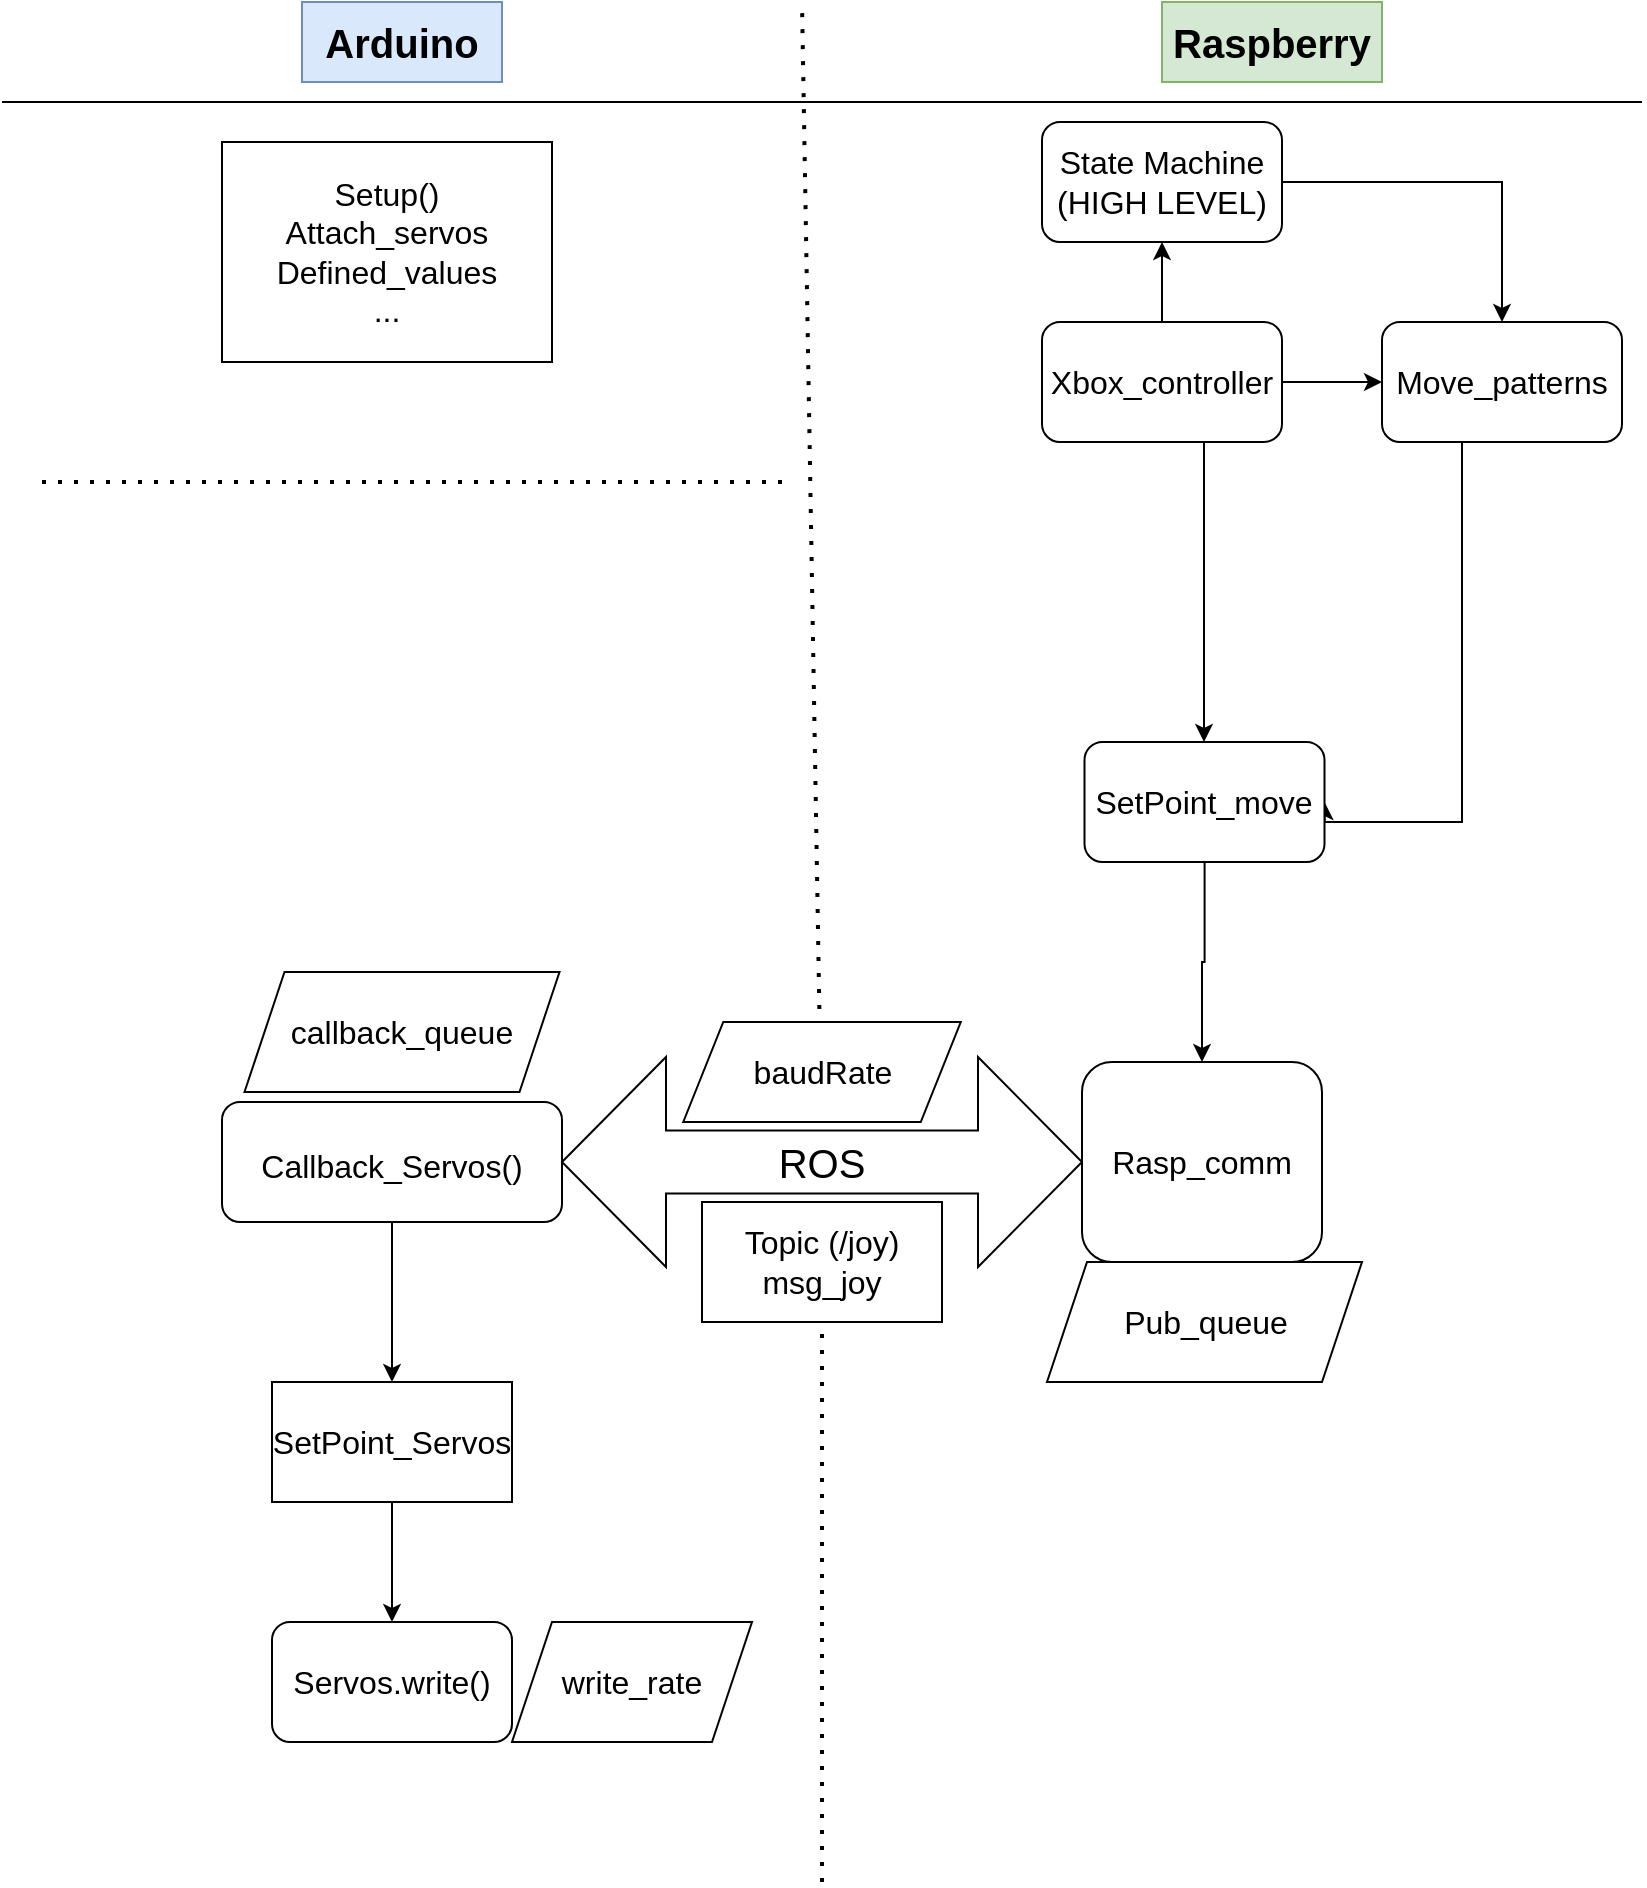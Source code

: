 <mxfile version="15.7.3" type="github">
  <diagram id="pF5a-FKycylDsxD_Cnoo" name="Page-1">
    <mxGraphModel dx="1984" dy="802" grid="1" gridSize="10" guides="1" tooltips="1" connect="1" arrows="1" fold="1" page="1" pageScale="1" pageWidth="827" pageHeight="1169" math="0" shadow="0">
      <root>
        <mxCell id="0" />
        <mxCell id="1" parent="0" />
        <mxCell id="Qn4hE0vKDeL6R_fgy9Pp-1" value="" style="endArrow=none;dashed=1;html=1;dashPattern=1 3;strokeWidth=2;rounded=0;startArrow=none;" edge="1" parent="1" source="Qn4hE0vKDeL6R_fgy9Pp-10">
          <mxGeometry width="50" height="50" relative="1" as="geometry">
            <mxPoint x="400" y="760" as="sourcePoint" />
            <mxPoint x="400" y="40" as="targetPoint" />
          </mxGeometry>
        </mxCell>
        <mxCell id="Qn4hE0vKDeL6R_fgy9Pp-2" value="Arduino" style="text;html=1;strokeColor=#6c8ebf;fillColor=#dae8fc;align=center;verticalAlign=middle;whiteSpace=wrap;rounded=0;fontSize=20;fontStyle=1" vertex="1" parent="1">
          <mxGeometry x="150" y="40" width="100" height="40" as="geometry" />
        </mxCell>
        <mxCell id="Qn4hE0vKDeL6R_fgy9Pp-3" value="Raspberry" style="text;html=1;strokeColor=#82b366;fillColor=#d5e8d4;align=center;verticalAlign=middle;whiteSpace=wrap;rounded=0;fontSize=20;fontStyle=1;" vertex="1" parent="1">
          <mxGeometry x="580" y="40" width="110" height="40" as="geometry" />
        </mxCell>
        <mxCell id="Qn4hE0vKDeL6R_fgy9Pp-7" value="" style="endArrow=none;html=1;rounded=0;fontSize=20;" edge="1" parent="1">
          <mxGeometry width="50" height="50" relative="1" as="geometry">
            <mxPoint y="90" as="sourcePoint" />
            <mxPoint x="820" y="90" as="targetPoint" />
            <Array as="points">
              <mxPoint x="35" y="90" />
            </Array>
          </mxGeometry>
        </mxCell>
        <mxCell id="Qn4hE0vKDeL6R_fgy9Pp-21" style="edgeStyle=orthogonalEdgeStyle;rounded=0;orthogonalLoop=1;jettySize=auto;html=1;fontSize=16;" edge="1" parent="1" source="Qn4hE0vKDeL6R_fgy9Pp-9">
          <mxGeometry relative="1" as="geometry">
            <mxPoint x="195" y="730" as="targetPoint" />
          </mxGeometry>
        </mxCell>
        <mxCell id="Qn4hE0vKDeL6R_fgy9Pp-9" value="&lt;font style=&quot;font-size: 16px&quot;&gt;Callback_Servos()&lt;br&gt;&lt;/font&gt;" style="rounded=1;whiteSpace=wrap;html=1;fontSize=20;" vertex="1" parent="1">
          <mxGeometry x="110" y="590" width="170" height="60" as="geometry" />
        </mxCell>
        <mxCell id="Qn4hE0vKDeL6R_fgy9Pp-10" value="ROS" style="shape=doubleArrow;whiteSpace=wrap;html=1;fontSize=20;" vertex="1" parent="1">
          <mxGeometry x="280" y="567.5" width="260" height="105" as="geometry" />
        </mxCell>
        <mxCell id="Qn4hE0vKDeL6R_fgy9Pp-11" value="" style="endArrow=none;dashed=1;html=1;dashPattern=1 3;strokeWidth=2;rounded=0;" edge="1" parent="1" target="Qn4hE0vKDeL6R_fgy9Pp-10">
          <mxGeometry width="50" height="50" relative="1" as="geometry">
            <mxPoint x="410" y="980" as="sourcePoint" />
            <mxPoint x="400" y="40" as="targetPoint" />
          </mxGeometry>
        </mxCell>
        <mxCell id="Qn4hE0vKDeL6R_fgy9Pp-13" value="Servos.write()" style="rounded=1;whiteSpace=wrap;html=1;fontSize=16;" vertex="1" parent="1">
          <mxGeometry x="135" y="850" width="120" height="60" as="geometry" />
        </mxCell>
        <mxCell id="Qn4hE0vKDeL6R_fgy9Pp-23" style="edgeStyle=orthogonalEdgeStyle;rounded=0;orthogonalLoop=1;jettySize=auto;html=1;fontSize=16;" edge="1" parent="1" source="Qn4hE0vKDeL6R_fgy9Pp-22" target="Qn4hE0vKDeL6R_fgy9Pp-13">
          <mxGeometry relative="1" as="geometry" />
        </mxCell>
        <mxCell id="Qn4hE0vKDeL6R_fgy9Pp-22" value="SetPoint_Servos" style="rounded=0;whiteSpace=wrap;html=1;fontSize=16;" vertex="1" parent="1">
          <mxGeometry x="135" y="730" width="120" height="60" as="geometry" />
        </mxCell>
        <mxCell id="Qn4hE0vKDeL6R_fgy9Pp-24" value="Rasp_comm" style="rounded=1;whiteSpace=wrap;html=1;fontSize=16;" vertex="1" parent="1">
          <mxGeometry x="540" y="570" width="120" height="100" as="geometry" />
        </mxCell>
        <mxCell id="Qn4hE0vKDeL6R_fgy9Pp-25" value="Setup()&lt;br&gt;Attach_servos&lt;br&gt;Defined_values&lt;br&gt;..." style="rounded=0;whiteSpace=wrap;html=1;fontSize=16;" vertex="1" parent="1">
          <mxGeometry x="110" y="110" width="165" height="110" as="geometry" />
        </mxCell>
        <mxCell id="Qn4hE0vKDeL6R_fgy9Pp-26" value="" style="endArrow=none;dashed=1;html=1;dashPattern=1 3;strokeWidth=2;rounded=0;fontSize=16;" edge="1" parent="1">
          <mxGeometry width="50" height="50" relative="1" as="geometry">
            <mxPoint x="20" y="280" as="sourcePoint" />
            <mxPoint x="390" y="280" as="targetPoint" />
          </mxGeometry>
        </mxCell>
        <mxCell id="Qn4hE0vKDeL6R_fgy9Pp-37" style="edgeStyle=orthogonalEdgeStyle;rounded=0;orthogonalLoop=1;jettySize=auto;html=1;fontSize=16;" edge="1" parent="1" source="Qn4hE0vKDeL6R_fgy9Pp-28" target="Qn4hE0vKDeL6R_fgy9Pp-38">
          <mxGeometry relative="1" as="geometry">
            <mxPoint x="740" y="200" as="targetPoint" />
          </mxGeometry>
        </mxCell>
        <mxCell id="Qn4hE0vKDeL6R_fgy9Pp-28" value="State Machine&lt;br&gt;(HIGH LEVEL)" style="rounded=1;whiteSpace=wrap;html=1;fontSize=16;" vertex="1" parent="1">
          <mxGeometry x="520" y="100" width="120" height="60" as="geometry" />
        </mxCell>
        <mxCell id="Qn4hE0vKDeL6R_fgy9Pp-30" value="Topic (/joy)&lt;br&gt;msg_joy" style="rounded=0;whiteSpace=wrap;html=1;fontSize=16;" vertex="1" parent="1">
          <mxGeometry x="350" y="640" width="120" height="60" as="geometry" />
        </mxCell>
        <mxCell id="Qn4hE0vKDeL6R_fgy9Pp-36" style="edgeStyle=orthogonalEdgeStyle;rounded=0;orthogonalLoop=1;jettySize=auto;html=1;fontSize=16;" edge="1" parent="1" source="Qn4hE0vKDeL6R_fgy9Pp-34" target="Qn4hE0vKDeL6R_fgy9Pp-28">
          <mxGeometry relative="1" as="geometry" />
        </mxCell>
        <mxCell id="Qn4hE0vKDeL6R_fgy9Pp-47" value="" style="edgeStyle=orthogonalEdgeStyle;rounded=0;orthogonalLoop=1;jettySize=auto;html=1;fontSize=16;" edge="1" parent="1" source="Qn4hE0vKDeL6R_fgy9Pp-34" target="Qn4hE0vKDeL6R_fgy9Pp-38">
          <mxGeometry relative="1" as="geometry" />
        </mxCell>
        <mxCell id="Qn4hE0vKDeL6R_fgy9Pp-51" value="" style="edgeStyle=orthogonalEdgeStyle;rounded=0;orthogonalLoop=1;jettySize=auto;html=1;fontSize=16;" edge="1" parent="1" source="Qn4hE0vKDeL6R_fgy9Pp-34" target="Qn4hE0vKDeL6R_fgy9Pp-50">
          <mxGeometry relative="1" as="geometry">
            <Array as="points">
              <mxPoint x="601" y="400" />
              <mxPoint x="601" y="400" />
            </Array>
          </mxGeometry>
        </mxCell>
        <mxCell id="Qn4hE0vKDeL6R_fgy9Pp-34" value="Xbox_controller" style="rounded=1;whiteSpace=wrap;html=1;fontSize=16;" vertex="1" parent="1">
          <mxGeometry x="520" y="200" width="120" height="60" as="geometry" />
        </mxCell>
        <mxCell id="Qn4hE0vKDeL6R_fgy9Pp-49" style="edgeStyle=orthogonalEdgeStyle;rounded=0;orthogonalLoop=1;jettySize=auto;html=1;fontSize=16;entryX=1;entryY=0.5;entryDx=0;entryDy=0;" edge="1" parent="1" source="Qn4hE0vKDeL6R_fgy9Pp-38" target="Qn4hE0vKDeL6R_fgy9Pp-50">
          <mxGeometry relative="1" as="geometry">
            <mxPoint x="730" y="490" as="targetPoint" />
            <Array as="points">
              <mxPoint x="730" y="450" />
            </Array>
          </mxGeometry>
        </mxCell>
        <mxCell id="Qn4hE0vKDeL6R_fgy9Pp-38" value="Move_patterns" style="rounded=1;whiteSpace=wrap;html=1;fontSize=16;" vertex="1" parent="1">
          <mxGeometry x="690" y="200" width="120" height="60" as="geometry" />
        </mxCell>
        <mxCell id="Qn4hE0vKDeL6R_fgy9Pp-40" value="write_rate" style="shape=parallelogram;perimeter=parallelogramPerimeter;whiteSpace=wrap;html=1;fixedSize=1;fontSize=16;" vertex="1" parent="1">
          <mxGeometry x="255" y="850" width="120" height="60" as="geometry" />
        </mxCell>
        <mxCell id="Qn4hE0vKDeL6R_fgy9Pp-42" value="callback_queue" style="shape=parallelogram;perimeter=parallelogramPerimeter;whiteSpace=wrap;html=1;fixedSize=1;fontSize=16;" vertex="1" parent="1">
          <mxGeometry x="121.25" y="525" width="157.5" height="60" as="geometry" />
        </mxCell>
        <mxCell id="Qn4hE0vKDeL6R_fgy9Pp-44" value="Pub_queue" style="shape=parallelogram;perimeter=parallelogramPerimeter;whiteSpace=wrap;html=1;fixedSize=1;fontSize=16;" vertex="1" parent="1">
          <mxGeometry x="522.5" y="670" width="157.5" height="60" as="geometry" />
        </mxCell>
        <mxCell id="Qn4hE0vKDeL6R_fgy9Pp-46" value="baudRate" style="shape=parallelogram;perimeter=parallelogramPerimeter;whiteSpace=wrap;html=1;fixedSize=1;fontSize=16;" vertex="1" parent="1">
          <mxGeometry x="340.63" y="550" width="138.75" height="50" as="geometry" />
        </mxCell>
        <mxCell id="Qn4hE0vKDeL6R_fgy9Pp-52" style="edgeStyle=orthogonalEdgeStyle;rounded=0;orthogonalLoop=1;jettySize=auto;html=1;fontSize=16;" edge="1" parent="1" source="Qn4hE0vKDeL6R_fgy9Pp-50" target="Qn4hE0vKDeL6R_fgy9Pp-24">
          <mxGeometry relative="1" as="geometry" />
        </mxCell>
        <mxCell id="Qn4hE0vKDeL6R_fgy9Pp-50" value="SetPoint_move" style="rounded=1;whiteSpace=wrap;html=1;fontSize=16;" vertex="1" parent="1">
          <mxGeometry x="541.25" y="410" width="120" height="60" as="geometry" />
        </mxCell>
      </root>
    </mxGraphModel>
  </diagram>
</mxfile>
